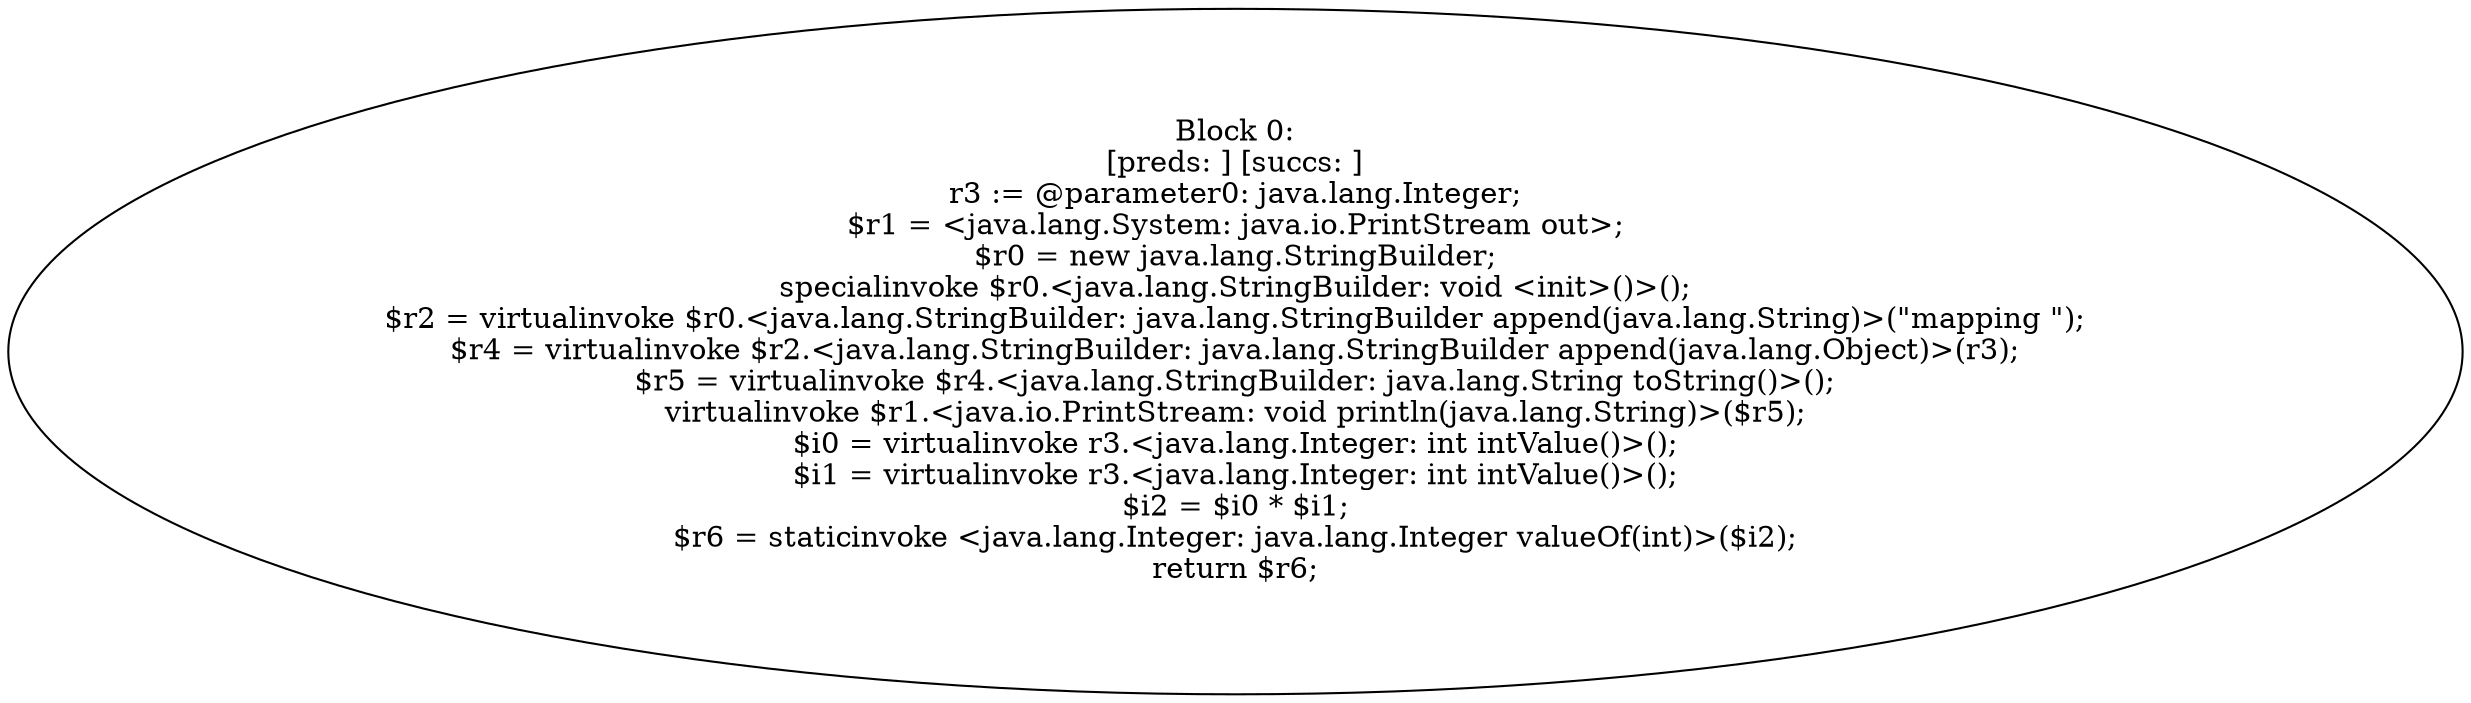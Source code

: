 digraph "unitGraph" {
    "Block 0:
[preds: ] [succs: ]
r3 := @parameter0: java.lang.Integer;
$r1 = <java.lang.System: java.io.PrintStream out>;
$r0 = new java.lang.StringBuilder;
specialinvoke $r0.<java.lang.StringBuilder: void <init>()>();
$r2 = virtualinvoke $r0.<java.lang.StringBuilder: java.lang.StringBuilder append(java.lang.String)>(\"mapping \");
$r4 = virtualinvoke $r2.<java.lang.StringBuilder: java.lang.StringBuilder append(java.lang.Object)>(r3);
$r5 = virtualinvoke $r4.<java.lang.StringBuilder: java.lang.String toString()>();
virtualinvoke $r1.<java.io.PrintStream: void println(java.lang.String)>($r5);
$i0 = virtualinvoke r3.<java.lang.Integer: int intValue()>();
$i1 = virtualinvoke r3.<java.lang.Integer: int intValue()>();
$i2 = $i0 * $i1;
$r6 = staticinvoke <java.lang.Integer: java.lang.Integer valueOf(int)>($i2);
return $r6;
"
}
